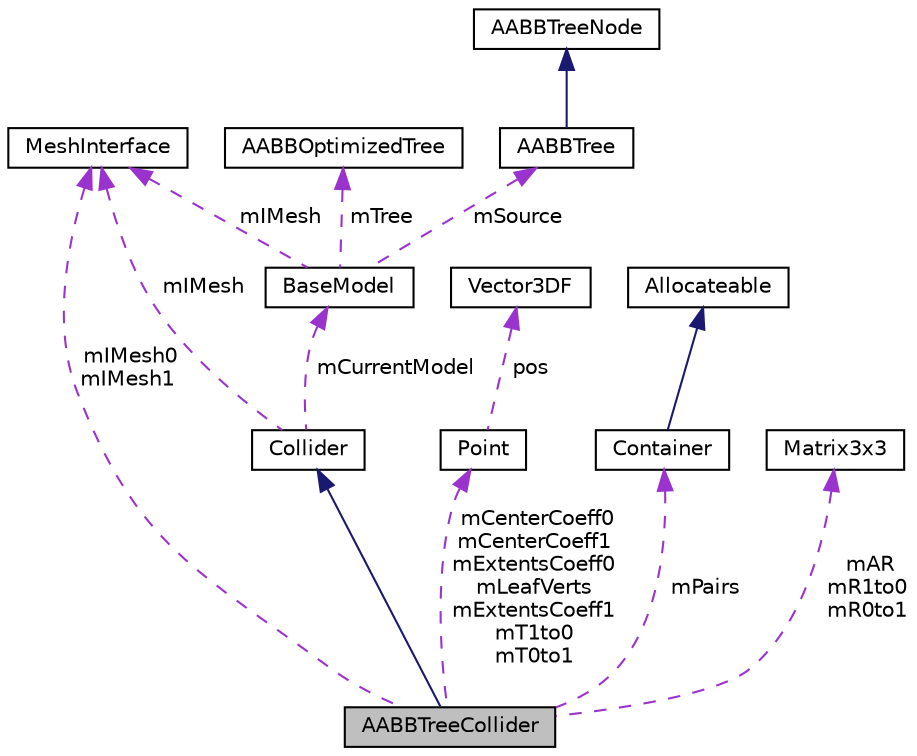 digraph "AABBTreeCollider"
{
  edge [fontname="Helvetica",fontsize="10",labelfontname="Helvetica",labelfontsize="10"];
  node [fontname="Helvetica",fontsize="10",shape=record];
  Node1 [label="AABBTreeCollider",height=0.2,width=0.4,color="black", fillcolor="grey75", style="filled", fontcolor="black"];
  Node2 -> Node1 [dir="back",color="midnightblue",fontsize="10",style="solid",fontname="Helvetica"];
  Node2 [label="Collider",height=0.2,width=0.4,color="black", fillcolor="white", style="filled",URL="$class_collider.html"];
  Node3 -> Node2 [dir="back",color="darkorchid3",fontsize="10",style="dashed",label=" mIMesh" ,fontname="Helvetica"];
  Node3 [label="MeshInterface",height=0.2,width=0.4,color="black", fillcolor="white", style="filled",URL="$class_mesh_interface.html"];
  Node4 -> Node2 [dir="back",color="darkorchid3",fontsize="10",style="dashed",label=" mCurrentModel" ,fontname="Helvetica"];
  Node4 [label="BaseModel",height=0.2,width=0.4,color="black", fillcolor="white", style="filled",URL="$class_base_model.html"];
  Node5 -> Node4 [dir="back",color="darkorchid3",fontsize="10",style="dashed",label=" mTree" ,fontname="Helvetica"];
  Node5 [label="AABBOptimizedTree",height=0.2,width=0.4,color="black", fillcolor="white", style="filled",URL="$class_a_a_b_b_optimized_tree.html"];
  Node3 -> Node4 [dir="back",color="darkorchid3",fontsize="10",style="dashed",label=" mIMesh" ,fontname="Helvetica"];
  Node6 -> Node4 [dir="back",color="darkorchid3",fontsize="10",style="dashed",label=" mSource" ,fontname="Helvetica"];
  Node6 [label="AABBTree",height=0.2,width=0.4,color="black", fillcolor="white", style="filled",URL="$class_a_a_b_b_tree.html"];
  Node7 -> Node6 [dir="back",color="midnightblue",fontsize="10",style="solid",fontname="Helvetica"];
  Node7 [label="AABBTreeNode",height=0.2,width=0.4,color="black", fillcolor="white", style="filled",URL="$class_a_a_b_b_tree_node.html"];
  Node8 -> Node1 [dir="back",color="darkorchid3",fontsize="10",style="dashed",label=" mCenterCoeff0\nmCenterCoeff1\nmExtentsCoeff0\nmLeafVerts\nmExtentsCoeff1\nmT1to0\nmT0to1" ,fontname="Helvetica"];
  Node8 [label="Point",height=0.2,width=0.4,color="black", fillcolor="white", style="filled",URL="$class_point.html"];
  Node9 -> Node8 [dir="back",color="darkorchid3",fontsize="10",style="dashed",label=" pos" ,fontname="Helvetica"];
  Node9 [label="Vector3DF",height=0.2,width=0.4,color="black", fillcolor="white", style="filled",URL="$class_vector3_d_f.html"];
  Node3 -> Node1 [dir="back",color="darkorchid3",fontsize="10",style="dashed",label=" mIMesh0\nmIMesh1" ,fontname="Helvetica"];
  Node10 -> Node1 [dir="back",color="darkorchid3",fontsize="10",style="dashed",label=" mPairs" ,fontname="Helvetica"];
  Node10 [label="Container",height=0.2,width=0.4,color="black", fillcolor="white", style="filled",URL="$class_container.html"];
  Node11 -> Node10 [dir="back",color="midnightblue",fontsize="10",style="solid",fontname="Helvetica"];
  Node11 [label="Allocateable",height=0.2,width=0.4,color="black", fillcolor="white", style="filled",URL="$class_allocateable.html"];
  Node12 -> Node1 [dir="back",color="darkorchid3",fontsize="10",style="dashed",label=" mAR\nmR1to0\nmR0to1" ,fontname="Helvetica"];
  Node12 [label="Matrix3x3",height=0.2,width=0.4,color="black", fillcolor="white", style="filled",URL="$class_matrix3x3.html"];
}
